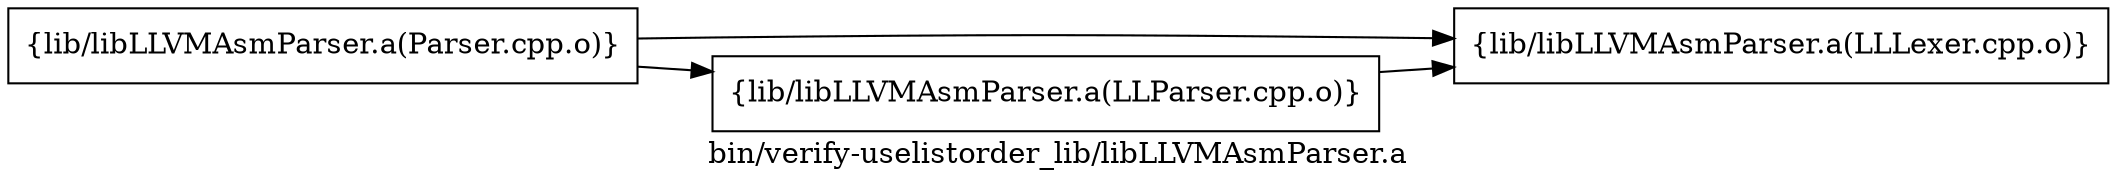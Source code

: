 digraph "bin/verify-uselistorder_lib/libLLVMAsmParser.a" {
	label="bin/verify-uselistorder_lib/libLLVMAsmParser.a";
	rankdir=LR;
	{ rank=same; Node0x55f6c7b30fd8;  }
	{ rank=same; Node0x55f6c7b30fd8;  }

	Node0x55f6c7b30fd8 [shape=record,shape=box,group=0,label="{lib/libLLVMAsmParser.a(Parser.cpp.o)}"];
	Node0x55f6c7b30fd8 -> Node0x55f6c7b312a8;
	Node0x55f6c7b30fd8 -> Node0x55f6c7b2f5e8;
	Node0x55f6c7b312a8 [shape=record,shape=box,group=0,label="{lib/libLLVMAsmParser.a(LLLexer.cpp.o)}"];
	Node0x55f6c7b2f5e8 [shape=record,shape=box,group=0,label="{lib/libLLVMAsmParser.a(LLParser.cpp.o)}"];
	Node0x55f6c7b2f5e8 -> Node0x55f6c7b312a8;
}
